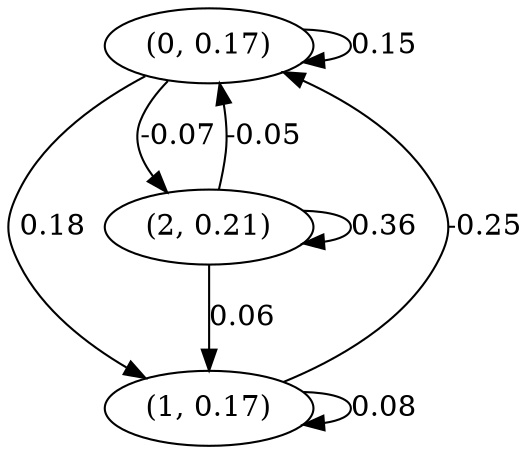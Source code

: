 digraph {
    0 [ label = "(0, 0.17)" ]
    1 [ label = "(1, 0.17)" ]
    2 [ label = "(2, 0.21)" ]
    0 -> 0 [ label = "0.15" ]
    1 -> 1 [ label = "0.08" ]
    2 -> 2 [ label = "0.36" ]
    1 -> 0 [ label = "-0.25" ]
    2 -> 0 [ label = "-0.05" ]
    0 -> 1 [ label = "0.18" ]
    2 -> 1 [ label = "0.06" ]
    0 -> 2 [ label = "-0.07" ]
}

